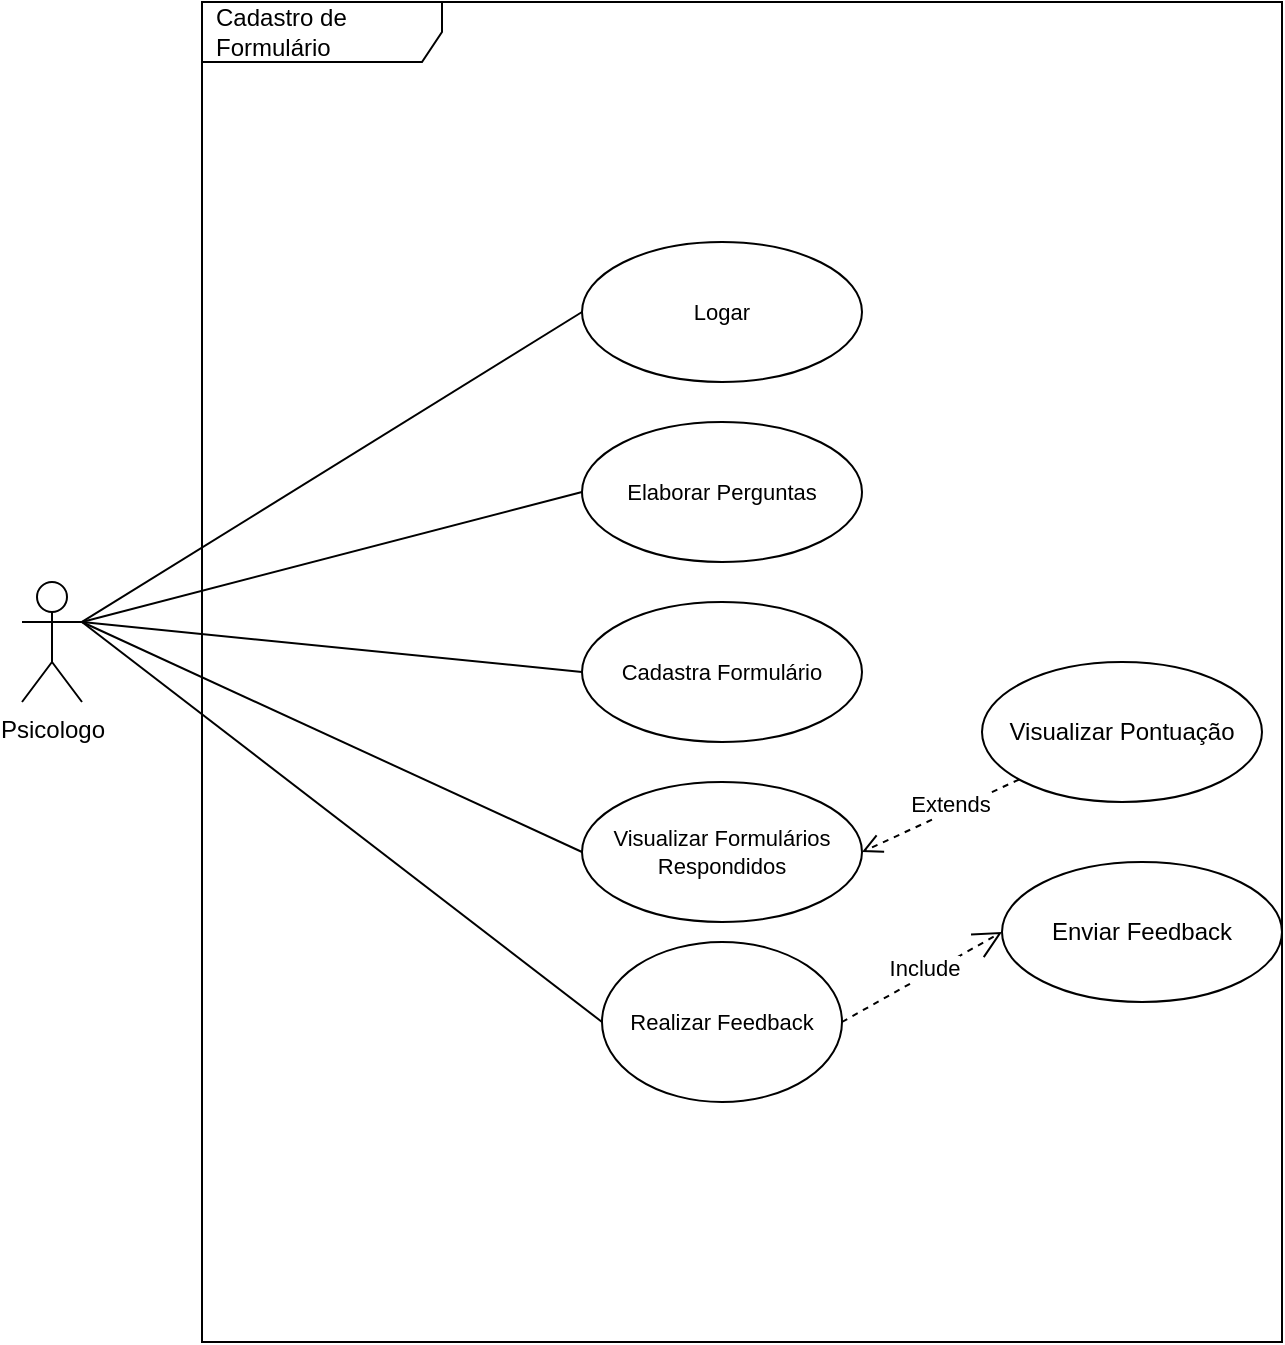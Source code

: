 <mxfile version="20.0.1" type="github">
  <diagram id="wC5wumK_xXIg8ErvJvbg" name="Page-1">
    <mxGraphModel dx="1422" dy="795" grid="1" gridSize="10" guides="1" tooltips="1" connect="1" arrows="1" fold="1" page="1" pageScale="1" pageWidth="827" pageHeight="1169" math="0" shadow="0">
      <root>
        <mxCell id="0" />
        <mxCell id="1" parent="0" />
        <mxCell id="OJutXg8e_uwL8mCP8rfC-11" style="edgeStyle=none;shape=connector;rounded=0;orthogonalLoop=1;jettySize=auto;html=1;exitX=1;exitY=0.333;exitDx=0;exitDy=0;exitPerimeter=0;entryX=0;entryY=0.5;entryDx=0;entryDy=0;labelBackgroundColor=default;fontFamily=Helvetica;fontSize=11;fontColor=default;endArrow=none;strokeColor=default;" parent="1" source="OJutXg8e_uwL8mCP8rfC-5" target="OJutXg8e_uwL8mCP8rfC-14" edge="1">
          <mxGeometry relative="1" as="geometry">
            <mxPoint x="300" y="805" as="targetPoint" />
          </mxGeometry>
        </mxCell>
        <mxCell id="zjxjnbYeXZGytSvLPVuQ-5" style="edgeStyle=none;shape=connector;rounded=0;orthogonalLoop=1;jettySize=auto;html=1;exitX=1;exitY=0.333;exitDx=0;exitDy=0;exitPerimeter=0;entryX=0;entryY=0.5;entryDx=0;entryDy=0;labelBackgroundColor=default;fontFamily=Helvetica;fontSize=11;fontColor=default;endArrow=none;strokeColor=default;" parent="1" source="OJutXg8e_uwL8mCP8rfC-5" target="zjxjnbYeXZGytSvLPVuQ-4" edge="1">
          <mxGeometry relative="1" as="geometry" />
        </mxCell>
        <mxCell id="OJutXg8e_uwL8mCP8rfC-5" value="Psicologo&lt;br&gt;" style="shape=umlActor;verticalLabelPosition=bottom;verticalAlign=top;html=1;" parent="1" vertex="1">
          <mxGeometry x="90" y="770" width="30" height="60" as="geometry" />
        </mxCell>
        <mxCell id="OJutXg8e_uwL8mCP8rfC-6" value="Cadastro de Formulário" style="shape=umlFrame;whiteSpace=wrap;html=1;width=120;height=30;boundedLbl=1;verticalAlign=middle;align=left;spacingLeft=5;" parent="1" vertex="1">
          <mxGeometry x="180" y="480" width="540" height="670" as="geometry" />
        </mxCell>
        <mxCell id="OJutXg8e_uwL8mCP8rfC-10" value="" style="endArrow=none;html=1;rounded=0;exitX=1;exitY=0.333;exitDx=0;exitDy=0;exitPerimeter=0;entryX=0;entryY=0.5;entryDx=0;entryDy=0;" parent="1" source="OJutXg8e_uwL8mCP8rfC-5" target="OJutXg8e_uwL8mCP8rfC-13" edge="1">
          <mxGeometry width="50" height="50" relative="1" as="geometry">
            <mxPoint x="390" y="760" as="sourcePoint" />
            <mxPoint x="300" y="725" as="targetPoint" />
          </mxGeometry>
        </mxCell>
        <mxCell id="OJutXg8e_uwL8mCP8rfC-13" value="Logar" style="ellipse;whiteSpace=wrap;html=1;fontFamily=Helvetica;fontSize=11;fontColor=default;" parent="1" vertex="1">
          <mxGeometry x="370" y="600" width="140" height="70" as="geometry" />
        </mxCell>
        <mxCell id="OJutXg8e_uwL8mCP8rfC-14" value="Elaborar Perguntas" style="ellipse;whiteSpace=wrap;html=1;fontFamily=Helvetica;fontSize=11;fontColor=default;" parent="1" vertex="1">
          <mxGeometry x="370" y="690" width="140" height="70" as="geometry" />
        </mxCell>
        <mxCell id="OJutXg8e_uwL8mCP8rfC-15" value="Cadastra Formulário" style="ellipse;whiteSpace=wrap;html=1;fontFamily=Helvetica;fontSize=11;fontColor=default;" parent="1" vertex="1">
          <mxGeometry x="370" y="780" width="140" height="70" as="geometry" />
        </mxCell>
        <mxCell id="OJutXg8e_uwL8mCP8rfC-16" value="Visualizar Formulários Respondidos" style="ellipse;whiteSpace=wrap;html=1;fontFamily=Helvetica;fontSize=11;fontColor=default;" parent="1" vertex="1">
          <mxGeometry x="370" y="870" width="140" height="70" as="geometry" />
        </mxCell>
        <mxCell id="zjxjnbYeXZGytSvLPVuQ-2" value="" style="endArrow=none;html=1;rounded=0;entryX=0;entryY=0.5;entryDx=0;entryDy=0;" parent="1" target="OJutXg8e_uwL8mCP8rfC-15" edge="1">
          <mxGeometry width="50" height="50" relative="1" as="geometry">
            <mxPoint x="120" y="790" as="sourcePoint" />
            <mxPoint x="440" y="780" as="targetPoint" />
          </mxGeometry>
        </mxCell>
        <mxCell id="zjxjnbYeXZGytSvLPVuQ-3" value="" style="endArrow=none;html=1;rounded=0;labelBackgroundColor=default;fontFamily=Helvetica;fontSize=11;fontColor=default;strokeColor=default;shape=connector;entryX=0;entryY=0.5;entryDx=0;entryDy=0;" parent="1" target="OJutXg8e_uwL8mCP8rfC-16" edge="1">
          <mxGeometry width="50" height="50" relative="1" as="geometry">
            <mxPoint x="120" y="790" as="sourcePoint" />
            <mxPoint x="440" y="780" as="targetPoint" />
          </mxGeometry>
        </mxCell>
        <mxCell id="zjxjnbYeXZGytSvLPVuQ-4" value="Realizar Feedback" style="ellipse;whiteSpace=wrap;html=1;fontFamily=Helvetica;fontSize=11;fontColor=default;" parent="1" vertex="1">
          <mxGeometry x="380" y="950" width="120" height="80" as="geometry" />
        </mxCell>
        <mxCell id="XWbF_JqSYLG--jGWbLaQ-2" value="Enviar Feedback" style="ellipse;whiteSpace=wrap;html=1;" vertex="1" parent="1">
          <mxGeometry x="580" y="910" width="140" height="70" as="geometry" />
        </mxCell>
        <mxCell id="XWbF_JqSYLG--jGWbLaQ-7" value="Include" style="endArrow=open;endSize=12;dashed=1;html=1;rounded=0;exitX=1;exitY=0.5;exitDx=0;exitDy=0;entryX=0;entryY=0.5;entryDx=0;entryDy=0;" edge="1" parent="1" source="zjxjnbYeXZGytSvLPVuQ-4" target="XWbF_JqSYLG--jGWbLaQ-2">
          <mxGeometry x="0.076" y="3" width="160" relative="1" as="geometry">
            <mxPoint x="400" y="940" as="sourcePoint" />
            <mxPoint x="560" y="940" as="targetPoint" />
            <Array as="points" />
            <mxPoint x="-1" as="offset" />
          </mxGeometry>
        </mxCell>
        <mxCell id="XWbF_JqSYLG--jGWbLaQ-9" value="Visualizar Pontuação" style="ellipse;whiteSpace=wrap;html=1;" vertex="1" parent="1">
          <mxGeometry x="570" y="810" width="140" height="70" as="geometry" />
        </mxCell>
        <mxCell id="XWbF_JqSYLG--jGWbLaQ-10" value="Extends" style="html=1;verticalAlign=bottom;endArrow=open;dashed=1;endSize=8;rounded=0;entryX=1;entryY=0.5;entryDx=0;entryDy=0;" edge="1" parent="1" source="XWbF_JqSYLG--jGWbLaQ-9" target="OJutXg8e_uwL8mCP8rfC-16">
          <mxGeometry x="-0.078" y="4" relative="1" as="geometry">
            <mxPoint x="450" y="800" as="sourcePoint" />
            <mxPoint x="370" y="800" as="targetPoint" />
            <mxPoint y="1" as="offset" />
          </mxGeometry>
        </mxCell>
      </root>
    </mxGraphModel>
  </diagram>
</mxfile>
